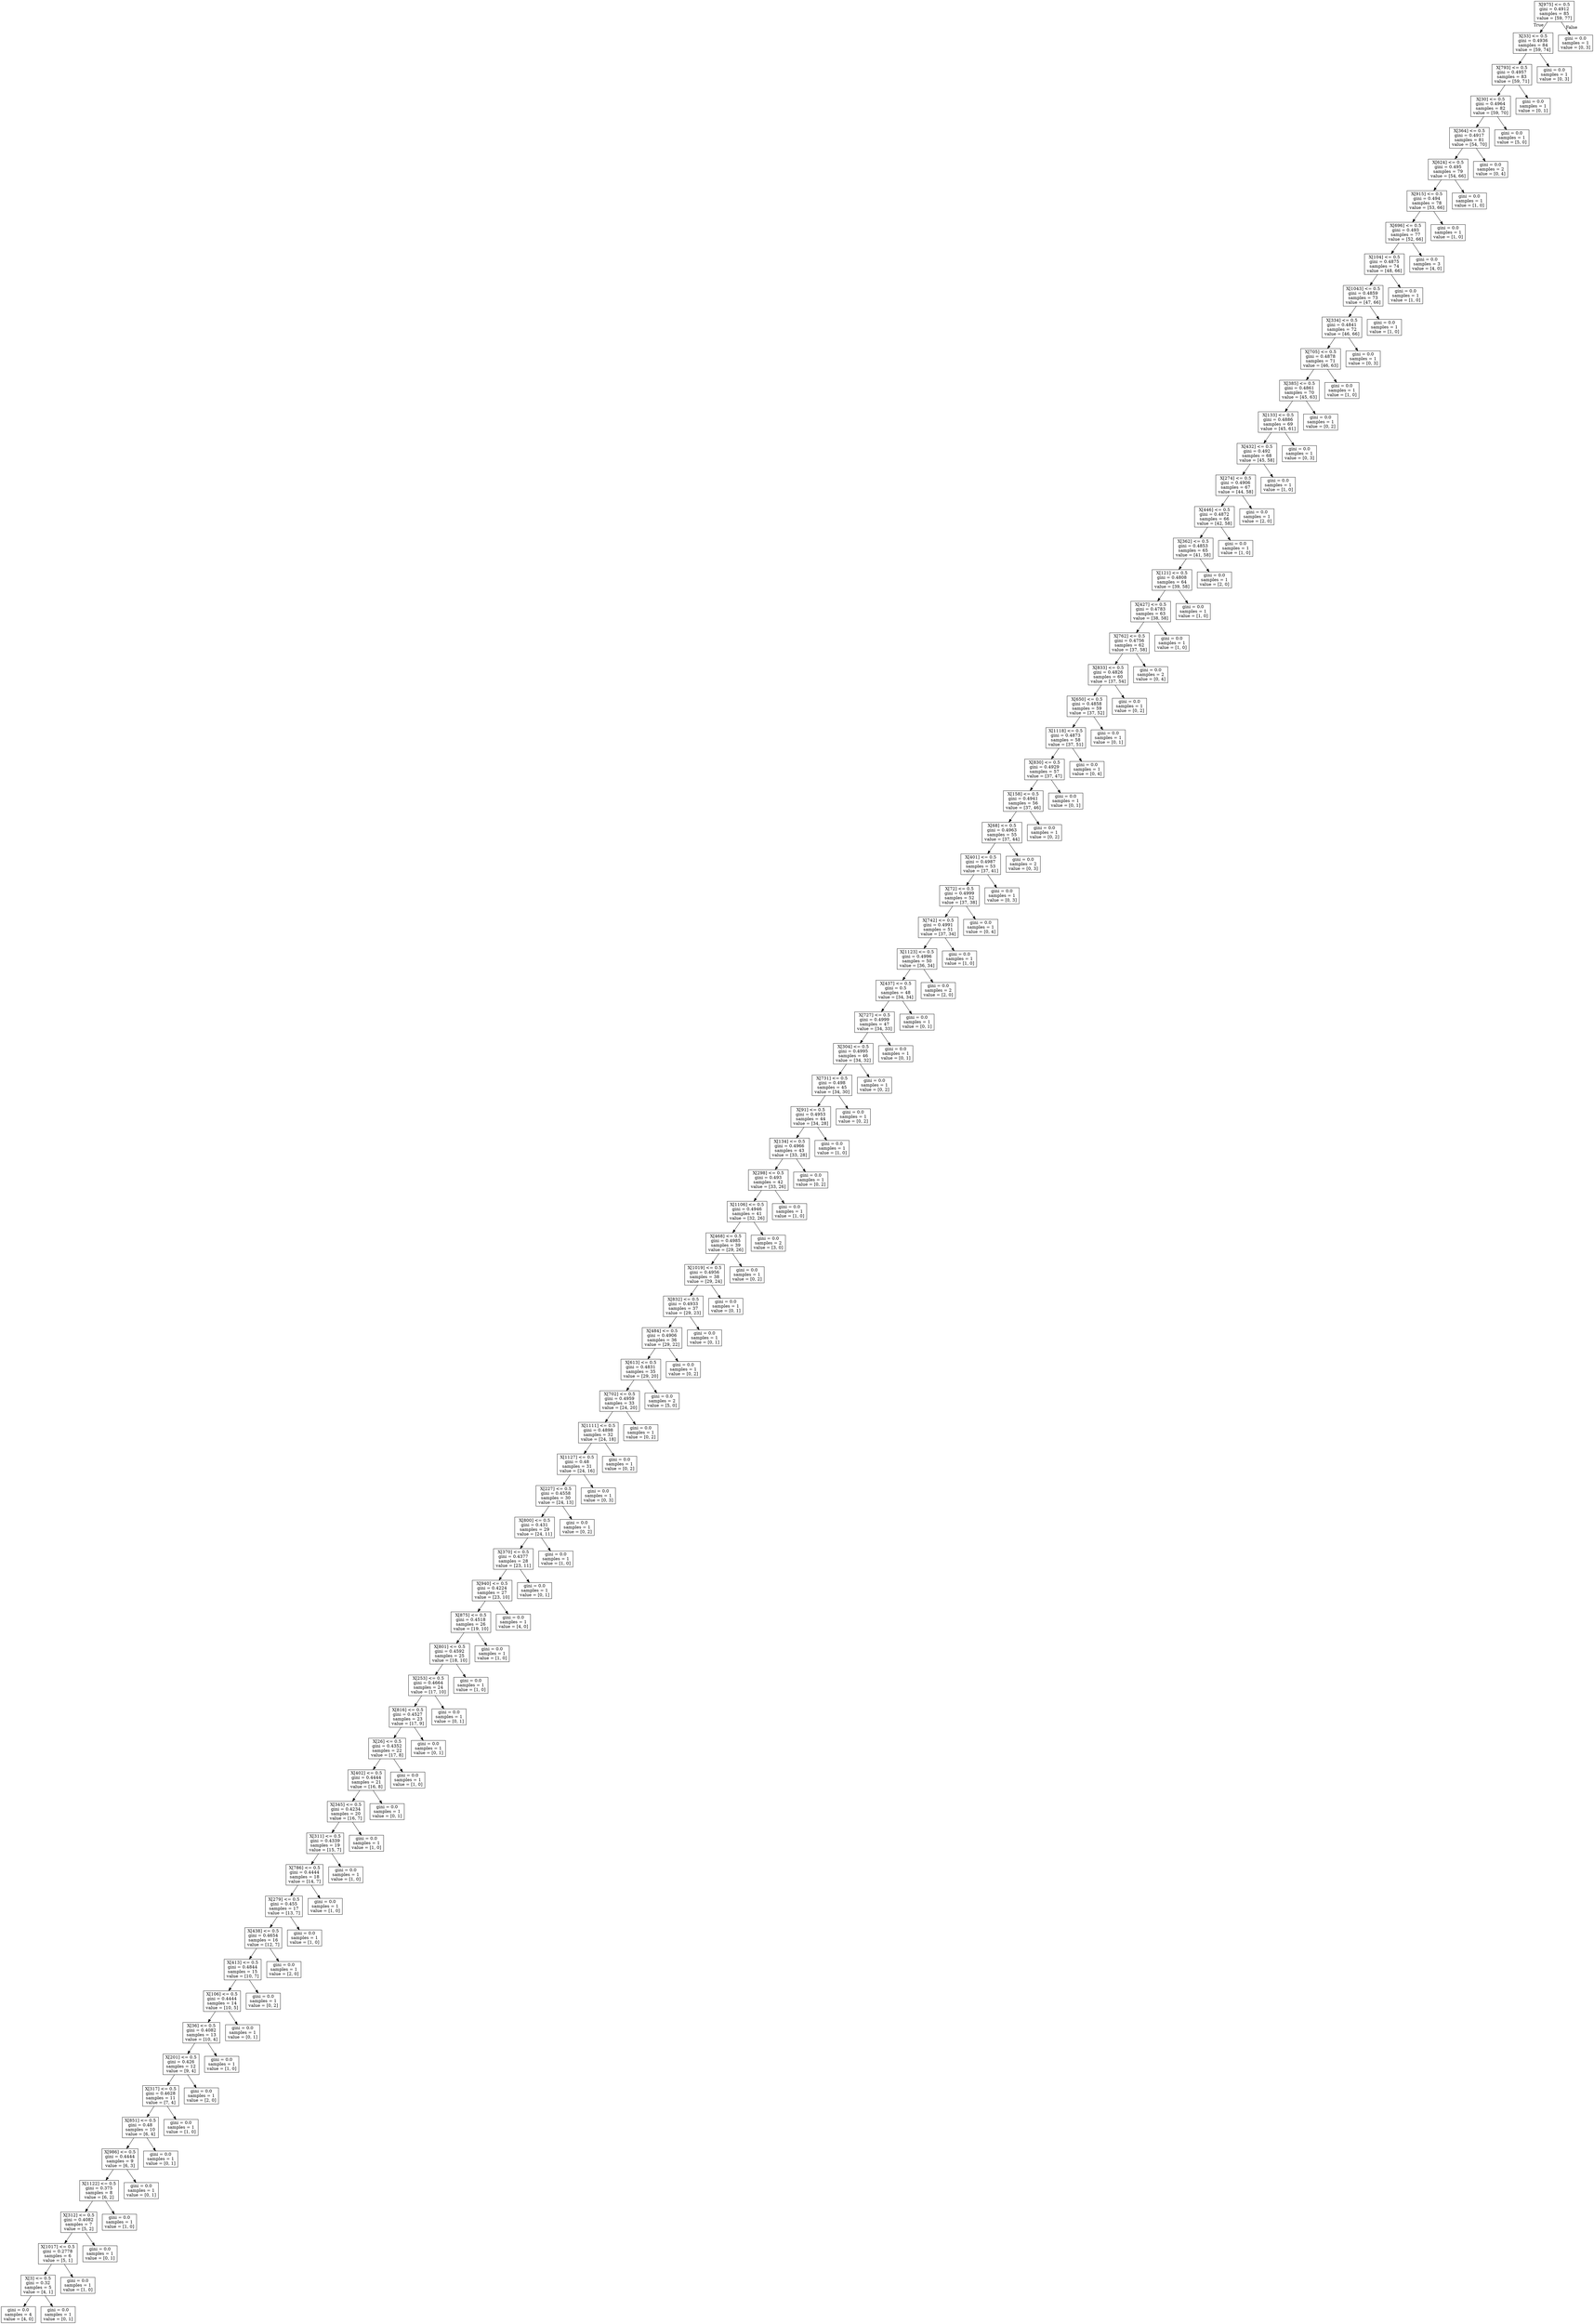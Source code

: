 digraph Tree {
node [shape=box] ;
0 [label="X[975] <= 0.5\ngini = 0.4912\nsamples = 85\nvalue = [59, 77]"] ;
1 [label="X[33] <= 0.5\ngini = 0.4936\nsamples = 84\nvalue = [59, 74]"] ;
0 -> 1 [labeldistance=2.5, labelangle=45, headlabel="True"] ;
2 [label="X[793] <= 0.5\ngini = 0.4957\nsamples = 83\nvalue = [59, 71]"] ;
1 -> 2 ;
3 [label="X[30] <= 0.5\ngini = 0.4964\nsamples = 82\nvalue = [59, 70]"] ;
2 -> 3 ;
4 [label="X[364] <= 0.5\ngini = 0.4917\nsamples = 81\nvalue = [54, 70]"] ;
3 -> 4 ;
5 [label="X[624] <= 0.5\ngini = 0.495\nsamples = 79\nvalue = [54, 66]"] ;
4 -> 5 ;
6 [label="X[915] <= 0.5\ngini = 0.494\nsamples = 78\nvalue = [53, 66]"] ;
5 -> 6 ;
7 [label="X[696] <= 0.5\ngini = 0.493\nsamples = 77\nvalue = [52, 66]"] ;
6 -> 7 ;
8 [label="X[104] <= 0.5\ngini = 0.4875\nsamples = 74\nvalue = [48, 66]"] ;
7 -> 8 ;
9 [label="X[1043] <= 0.5\ngini = 0.4859\nsamples = 73\nvalue = [47, 66]"] ;
8 -> 9 ;
10 [label="X[334] <= 0.5\ngini = 0.4841\nsamples = 72\nvalue = [46, 66]"] ;
9 -> 10 ;
11 [label="X[705] <= 0.5\ngini = 0.4878\nsamples = 71\nvalue = [46, 63]"] ;
10 -> 11 ;
12 [label="X[385] <= 0.5\ngini = 0.4861\nsamples = 70\nvalue = [45, 63]"] ;
11 -> 12 ;
13 [label="X[133] <= 0.5\ngini = 0.4886\nsamples = 69\nvalue = [45, 61]"] ;
12 -> 13 ;
14 [label="X[432] <= 0.5\ngini = 0.492\nsamples = 68\nvalue = [45, 58]"] ;
13 -> 14 ;
15 [label="X[274] <= 0.5\ngini = 0.4906\nsamples = 67\nvalue = [44, 58]"] ;
14 -> 15 ;
16 [label="X[446] <= 0.5\ngini = 0.4872\nsamples = 66\nvalue = [42, 58]"] ;
15 -> 16 ;
17 [label="X[362] <= 0.5\ngini = 0.4853\nsamples = 65\nvalue = [41, 58]"] ;
16 -> 17 ;
18 [label="X[121] <= 0.5\ngini = 0.4808\nsamples = 64\nvalue = [39, 58]"] ;
17 -> 18 ;
19 [label="X[427] <= 0.5\ngini = 0.4783\nsamples = 63\nvalue = [38, 58]"] ;
18 -> 19 ;
20 [label="X[762] <= 0.5\ngini = 0.4756\nsamples = 62\nvalue = [37, 58]"] ;
19 -> 20 ;
21 [label="X[833] <= 0.5\ngini = 0.4826\nsamples = 60\nvalue = [37, 54]"] ;
20 -> 21 ;
22 [label="X[650] <= 0.5\ngini = 0.4858\nsamples = 59\nvalue = [37, 52]"] ;
21 -> 22 ;
23 [label="X[1118] <= 0.5\ngini = 0.4873\nsamples = 58\nvalue = [37, 51]"] ;
22 -> 23 ;
24 [label="X[830] <= 0.5\ngini = 0.4929\nsamples = 57\nvalue = [37, 47]"] ;
23 -> 24 ;
25 [label="X[158] <= 0.5\ngini = 0.4941\nsamples = 56\nvalue = [37, 46]"] ;
24 -> 25 ;
26 [label="X[68] <= 0.5\ngini = 0.4963\nsamples = 55\nvalue = [37, 44]"] ;
25 -> 26 ;
27 [label="X[401] <= 0.5\ngini = 0.4987\nsamples = 53\nvalue = [37, 41]"] ;
26 -> 27 ;
28 [label="X[72] <= 0.5\ngini = 0.4999\nsamples = 52\nvalue = [37, 38]"] ;
27 -> 28 ;
29 [label="X[742] <= 0.5\ngini = 0.4991\nsamples = 51\nvalue = [37, 34]"] ;
28 -> 29 ;
30 [label="X[1123] <= 0.5\ngini = 0.4996\nsamples = 50\nvalue = [36, 34]"] ;
29 -> 30 ;
31 [label="X[437] <= 0.5\ngini = 0.5\nsamples = 48\nvalue = [34, 34]"] ;
30 -> 31 ;
32 [label="X[727] <= 0.5\ngini = 0.4999\nsamples = 47\nvalue = [34, 33]"] ;
31 -> 32 ;
33 [label="X[304] <= 0.5\ngini = 0.4995\nsamples = 46\nvalue = [34, 32]"] ;
32 -> 33 ;
34 [label="X[731] <= 0.5\ngini = 0.498\nsamples = 45\nvalue = [34, 30]"] ;
33 -> 34 ;
35 [label="X[91] <= 0.5\ngini = 0.4953\nsamples = 44\nvalue = [34, 28]"] ;
34 -> 35 ;
36 [label="X[134] <= 0.5\ngini = 0.4966\nsamples = 43\nvalue = [33, 28]"] ;
35 -> 36 ;
37 [label="X[298] <= 0.5\ngini = 0.493\nsamples = 42\nvalue = [33, 26]"] ;
36 -> 37 ;
38 [label="X[1106] <= 0.5\ngini = 0.4946\nsamples = 41\nvalue = [32, 26]"] ;
37 -> 38 ;
39 [label="X[468] <= 0.5\ngini = 0.4985\nsamples = 39\nvalue = [29, 26]"] ;
38 -> 39 ;
40 [label="X[1019] <= 0.5\ngini = 0.4956\nsamples = 38\nvalue = [29, 24]"] ;
39 -> 40 ;
41 [label="X[832] <= 0.5\ngini = 0.4933\nsamples = 37\nvalue = [29, 23]"] ;
40 -> 41 ;
42 [label="X[484] <= 0.5\ngini = 0.4906\nsamples = 36\nvalue = [29, 22]"] ;
41 -> 42 ;
43 [label="X[613] <= 0.5\ngini = 0.4831\nsamples = 35\nvalue = [29, 20]"] ;
42 -> 43 ;
44 [label="X[702] <= 0.5\ngini = 0.4959\nsamples = 33\nvalue = [24, 20]"] ;
43 -> 44 ;
45 [label="X[1111] <= 0.5\ngini = 0.4898\nsamples = 32\nvalue = [24, 18]"] ;
44 -> 45 ;
46 [label="X[1127] <= 0.5\ngini = 0.48\nsamples = 31\nvalue = [24, 16]"] ;
45 -> 46 ;
47 [label="X[227] <= 0.5\ngini = 0.4558\nsamples = 30\nvalue = [24, 13]"] ;
46 -> 47 ;
48 [label="X[800] <= 0.5\ngini = 0.431\nsamples = 29\nvalue = [24, 11]"] ;
47 -> 48 ;
49 [label="X[370] <= 0.5\ngini = 0.4377\nsamples = 28\nvalue = [23, 11]"] ;
48 -> 49 ;
50 [label="X[940] <= 0.5\ngini = 0.4224\nsamples = 27\nvalue = [23, 10]"] ;
49 -> 50 ;
51 [label="X[875] <= 0.5\ngini = 0.4518\nsamples = 26\nvalue = [19, 10]"] ;
50 -> 51 ;
52 [label="X[801] <= 0.5\ngini = 0.4592\nsamples = 25\nvalue = [18, 10]"] ;
51 -> 52 ;
53 [label="X[253] <= 0.5\ngini = 0.4664\nsamples = 24\nvalue = [17, 10]"] ;
52 -> 53 ;
54 [label="X[816] <= 0.5\ngini = 0.4527\nsamples = 23\nvalue = [17, 9]"] ;
53 -> 54 ;
55 [label="X[26] <= 0.5\ngini = 0.4352\nsamples = 22\nvalue = [17, 8]"] ;
54 -> 55 ;
56 [label="X[402] <= 0.5\ngini = 0.4444\nsamples = 21\nvalue = [16, 8]"] ;
55 -> 56 ;
57 [label="X[345] <= 0.5\ngini = 0.4234\nsamples = 20\nvalue = [16, 7]"] ;
56 -> 57 ;
58 [label="X[311] <= 0.5\ngini = 0.4339\nsamples = 19\nvalue = [15, 7]"] ;
57 -> 58 ;
59 [label="X[786] <= 0.5\ngini = 0.4444\nsamples = 18\nvalue = [14, 7]"] ;
58 -> 59 ;
60 [label="X[279] <= 0.5\ngini = 0.455\nsamples = 17\nvalue = [13, 7]"] ;
59 -> 60 ;
61 [label="X[438] <= 0.5\ngini = 0.4654\nsamples = 16\nvalue = [12, 7]"] ;
60 -> 61 ;
62 [label="X[413] <= 0.5\ngini = 0.4844\nsamples = 15\nvalue = [10, 7]"] ;
61 -> 62 ;
63 [label="X[106] <= 0.5\ngini = 0.4444\nsamples = 14\nvalue = [10, 5]"] ;
62 -> 63 ;
64 [label="X[36] <= 0.5\ngini = 0.4082\nsamples = 13\nvalue = [10, 4]"] ;
63 -> 64 ;
65 [label="X[201] <= 0.5\ngini = 0.426\nsamples = 12\nvalue = [9, 4]"] ;
64 -> 65 ;
66 [label="X[317] <= 0.5\ngini = 0.4628\nsamples = 11\nvalue = [7, 4]"] ;
65 -> 66 ;
67 [label="X[851] <= 0.5\ngini = 0.48\nsamples = 10\nvalue = [6, 4]"] ;
66 -> 67 ;
68 [label="X[986] <= 0.5\ngini = 0.4444\nsamples = 9\nvalue = [6, 3]"] ;
67 -> 68 ;
69 [label="X[1122] <= 0.5\ngini = 0.375\nsamples = 8\nvalue = [6, 2]"] ;
68 -> 69 ;
70 [label="X[312] <= 0.5\ngini = 0.4082\nsamples = 7\nvalue = [5, 2]"] ;
69 -> 70 ;
71 [label="X[1017] <= 0.5\ngini = 0.2778\nsamples = 6\nvalue = [5, 1]"] ;
70 -> 71 ;
72 [label="X[3] <= 0.5\ngini = 0.32\nsamples = 5\nvalue = [4, 1]"] ;
71 -> 72 ;
73 [label="gini = 0.0\nsamples = 4\nvalue = [4, 0]"] ;
72 -> 73 ;
74 [label="gini = 0.0\nsamples = 1\nvalue = [0, 1]"] ;
72 -> 74 ;
75 [label="gini = 0.0\nsamples = 1\nvalue = [1, 0]"] ;
71 -> 75 ;
76 [label="gini = 0.0\nsamples = 1\nvalue = [0, 1]"] ;
70 -> 76 ;
77 [label="gini = 0.0\nsamples = 1\nvalue = [1, 0]"] ;
69 -> 77 ;
78 [label="gini = 0.0\nsamples = 1\nvalue = [0, 1]"] ;
68 -> 78 ;
79 [label="gini = 0.0\nsamples = 1\nvalue = [0, 1]"] ;
67 -> 79 ;
80 [label="gini = 0.0\nsamples = 1\nvalue = [1, 0]"] ;
66 -> 80 ;
81 [label="gini = 0.0\nsamples = 1\nvalue = [2, 0]"] ;
65 -> 81 ;
82 [label="gini = 0.0\nsamples = 1\nvalue = [1, 0]"] ;
64 -> 82 ;
83 [label="gini = 0.0\nsamples = 1\nvalue = [0, 1]"] ;
63 -> 83 ;
84 [label="gini = 0.0\nsamples = 1\nvalue = [0, 2]"] ;
62 -> 84 ;
85 [label="gini = 0.0\nsamples = 1\nvalue = [2, 0]"] ;
61 -> 85 ;
86 [label="gini = 0.0\nsamples = 1\nvalue = [1, 0]"] ;
60 -> 86 ;
87 [label="gini = 0.0\nsamples = 1\nvalue = [1, 0]"] ;
59 -> 87 ;
88 [label="gini = 0.0\nsamples = 1\nvalue = [1, 0]"] ;
58 -> 88 ;
89 [label="gini = 0.0\nsamples = 1\nvalue = [1, 0]"] ;
57 -> 89 ;
90 [label="gini = 0.0\nsamples = 1\nvalue = [0, 1]"] ;
56 -> 90 ;
91 [label="gini = 0.0\nsamples = 1\nvalue = [1, 0]"] ;
55 -> 91 ;
92 [label="gini = 0.0\nsamples = 1\nvalue = [0, 1]"] ;
54 -> 92 ;
93 [label="gini = 0.0\nsamples = 1\nvalue = [0, 1]"] ;
53 -> 93 ;
94 [label="gini = 0.0\nsamples = 1\nvalue = [1, 0]"] ;
52 -> 94 ;
95 [label="gini = 0.0\nsamples = 1\nvalue = [1, 0]"] ;
51 -> 95 ;
96 [label="gini = 0.0\nsamples = 1\nvalue = [4, 0]"] ;
50 -> 96 ;
97 [label="gini = 0.0\nsamples = 1\nvalue = [0, 1]"] ;
49 -> 97 ;
98 [label="gini = 0.0\nsamples = 1\nvalue = [1, 0]"] ;
48 -> 98 ;
99 [label="gini = 0.0\nsamples = 1\nvalue = [0, 2]"] ;
47 -> 99 ;
100 [label="gini = 0.0\nsamples = 1\nvalue = [0, 3]"] ;
46 -> 100 ;
101 [label="gini = 0.0\nsamples = 1\nvalue = [0, 2]"] ;
45 -> 101 ;
102 [label="gini = 0.0\nsamples = 1\nvalue = [0, 2]"] ;
44 -> 102 ;
103 [label="gini = 0.0\nsamples = 2\nvalue = [5, 0]"] ;
43 -> 103 ;
104 [label="gini = 0.0\nsamples = 1\nvalue = [0, 2]"] ;
42 -> 104 ;
105 [label="gini = 0.0\nsamples = 1\nvalue = [0, 1]"] ;
41 -> 105 ;
106 [label="gini = 0.0\nsamples = 1\nvalue = [0, 1]"] ;
40 -> 106 ;
107 [label="gini = 0.0\nsamples = 1\nvalue = [0, 2]"] ;
39 -> 107 ;
108 [label="gini = 0.0\nsamples = 2\nvalue = [3, 0]"] ;
38 -> 108 ;
109 [label="gini = 0.0\nsamples = 1\nvalue = [1, 0]"] ;
37 -> 109 ;
110 [label="gini = 0.0\nsamples = 1\nvalue = [0, 2]"] ;
36 -> 110 ;
111 [label="gini = 0.0\nsamples = 1\nvalue = [1, 0]"] ;
35 -> 111 ;
112 [label="gini = 0.0\nsamples = 1\nvalue = [0, 2]"] ;
34 -> 112 ;
113 [label="gini = 0.0\nsamples = 1\nvalue = [0, 2]"] ;
33 -> 113 ;
114 [label="gini = 0.0\nsamples = 1\nvalue = [0, 1]"] ;
32 -> 114 ;
115 [label="gini = 0.0\nsamples = 1\nvalue = [0, 1]"] ;
31 -> 115 ;
116 [label="gini = 0.0\nsamples = 2\nvalue = [2, 0]"] ;
30 -> 116 ;
117 [label="gini = 0.0\nsamples = 1\nvalue = [1, 0]"] ;
29 -> 117 ;
118 [label="gini = 0.0\nsamples = 1\nvalue = [0, 4]"] ;
28 -> 118 ;
119 [label="gini = 0.0\nsamples = 1\nvalue = [0, 3]"] ;
27 -> 119 ;
120 [label="gini = 0.0\nsamples = 2\nvalue = [0, 3]"] ;
26 -> 120 ;
121 [label="gini = 0.0\nsamples = 1\nvalue = [0, 2]"] ;
25 -> 121 ;
122 [label="gini = 0.0\nsamples = 1\nvalue = [0, 1]"] ;
24 -> 122 ;
123 [label="gini = 0.0\nsamples = 1\nvalue = [0, 4]"] ;
23 -> 123 ;
124 [label="gini = 0.0\nsamples = 1\nvalue = [0, 1]"] ;
22 -> 124 ;
125 [label="gini = 0.0\nsamples = 1\nvalue = [0, 2]"] ;
21 -> 125 ;
126 [label="gini = 0.0\nsamples = 2\nvalue = [0, 4]"] ;
20 -> 126 ;
127 [label="gini = 0.0\nsamples = 1\nvalue = [1, 0]"] ;
19 -> 127 ;
128 [label="gini = 0.0\nsamples = 1\nvalue = [1, 0]"] ;
18 -> 128 ;
129 [label="gini = 0.0\nsamples = 1\nvalue = [2, 0]"] ;
17 -> 129 ;
130 [label="gini = 0.0\nsamples = 1\nvalue = [1, 0]"] ;
16 -> 130 ;
131 [label="gini = 0.0\nsamples = 1\nvalue = [2, 0]"] ;
15 -> 131 ;
132 [label="gini = 0.0\nsamples = 1\nvalue = [1, 0]"] ;
14 -> 132 ;
133 [label="gini = 0.0\nsamples = 1\nvalue = [0, 3]"] ;
13 -> 133 ;
134 [label="gini = 0.0\nsamples = 1\nvalue = [0, 2]"] ;
12 -> 134 ;
135 [label="gini = 0.0\nsamples = 1\nvalue = [1, 0]"] ;
11 -> 135 ;
136 [label="gini = 0.0\nsamples = 1\nvalue = [0, 3]"] ;
10 -> 136 ;
137 [label="gini = 0.0\nsamples = 1\nvalue = [1, 0]"] ;
9 -> 137 ;
138 [label="gini = 0.0\nsamples = 1\nvalue = [1, 0]"] ;
8 -> 138 ;
139 [label="gini = 0.0\nsamples = 3\nvalue = [4, 0]"] ;
7 -> 139 ;
140 [label="gini = 0.0\nsamples = 1\nvalue = [1, 0]"] ;
6 -> 140 ;
141 [label="gini = 0.0\nsamples = 1\nvalue = [1, 0]"] ;
5 -> 141 ;
142 [label="gini = 0.0\nsamples = 2\nvalue = [0, 4]"] ;
4 -> 142 ;
143 [label="gini = 0.0\nsamples = 1\nvalue = [5, 0]"] ;
3 -> 143 ;
144 [label="gini = 0.0\nsamples = 1\nvalue = [0, 1]"] ;
2 -> 144 ;
145 [label="gini = 0.0\nsamples = 1\nvalue = [0, 3]"] ;
1 -> 145 ;
146 [label="gini = 0.0\nsamples = 1\nvalue = [0, 3]"] ;
0 -> 146 [labeldistance=2.5, labelangle=-45, headlabel="False"] ;
}